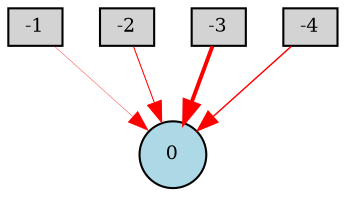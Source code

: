 digraph {
	node [fontsize=9 height=0.2 shape=circle width=0.2]
	-1 [fillcolor=lightgray shape=box style=filled]
	-2 [fillcolor=lightgray shape=box style=filled]
	-3 [fillcolor=lightgray shape=box style=filled]
	-4 [fillcolor=lightgray shape=box style=filled]
	0 [fillcolor=lightblue style=filled]
	-1 -> 0 [color=red penwidth=0.17699580888241623 style=solid]
	-2 -> 0 [color=red penwidth=0.5017660184133247 style=solid]
	-3 -> 0 [color=red penwidth=1.9018108901439275 style=solid]
	-4 -> 0 [color=red penwidth=0.6897555086804941 style=solid]
}
